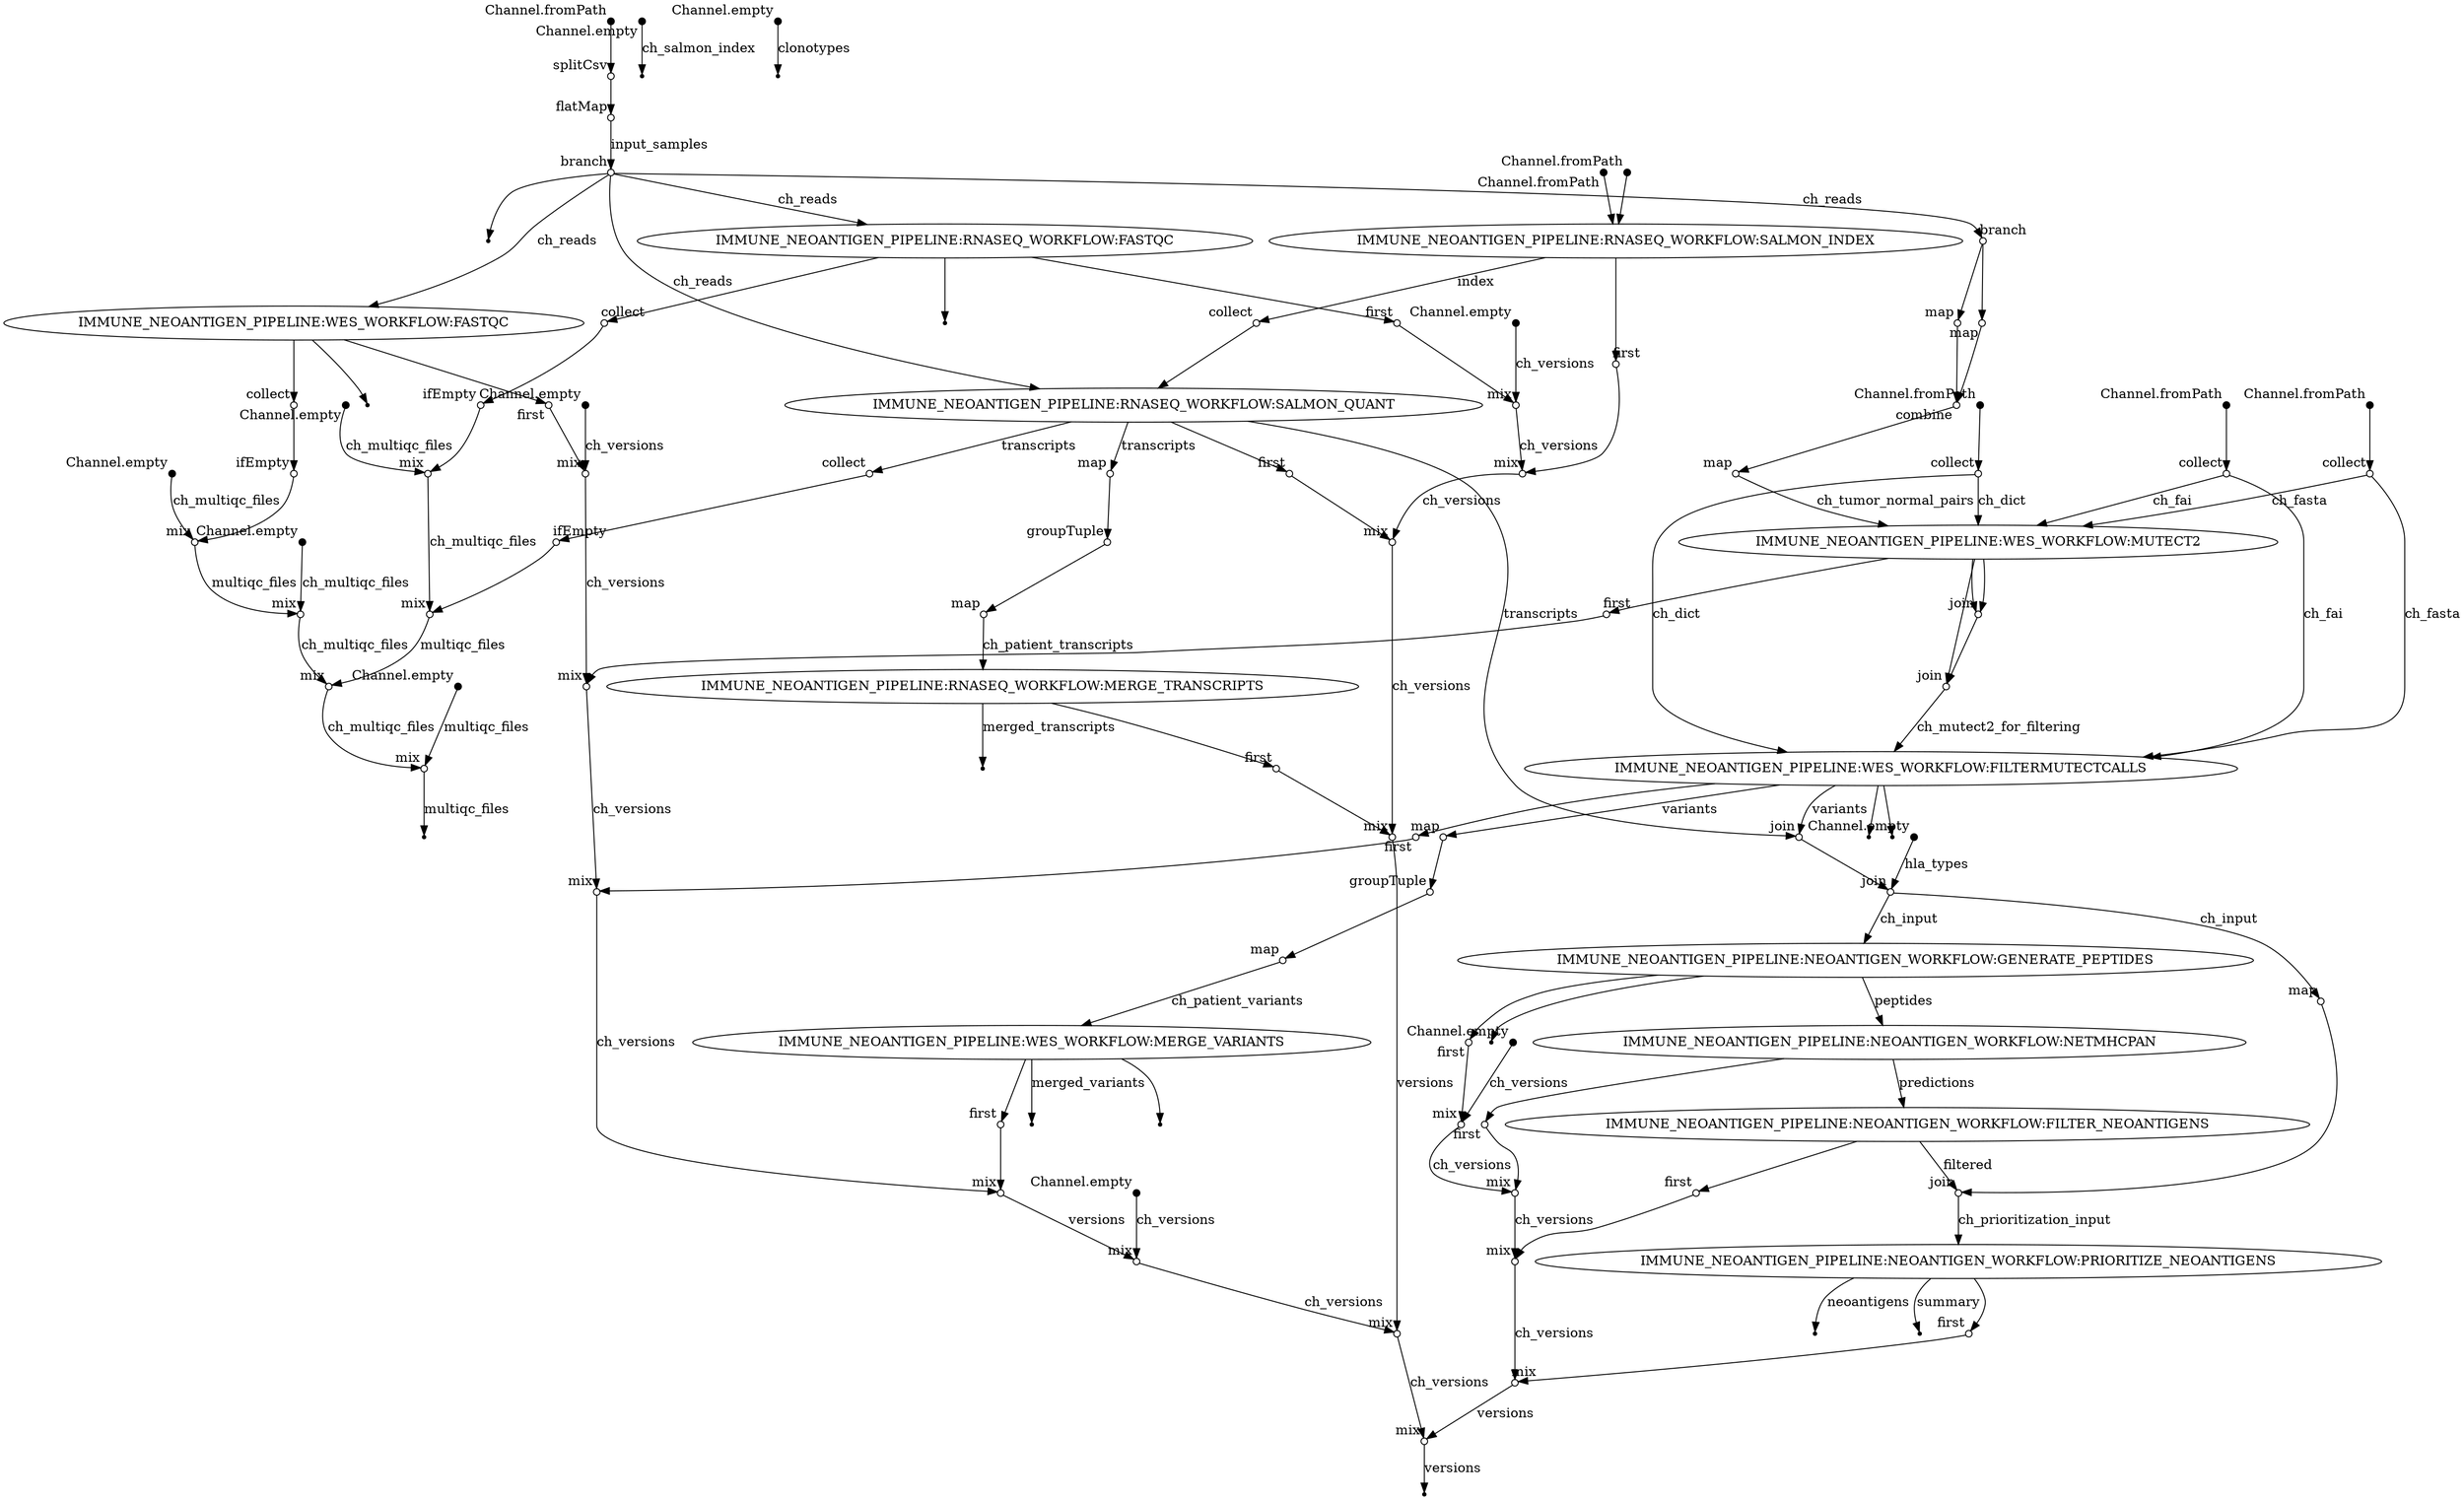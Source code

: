 digraph "pipeline_dag_20250709_222540" {
rankdir=TB;
v0 [shape=point,label="",fixedsize=true,width=0.1,xlabel="Channel.fromPath"];
v1 [shape=circle,label="",fixedsize=true,width=0.1,xlabel="splitCsv"];
v0 -> v1;

v1 [shape=circle,label="",fixedsize=true,width=0.1,xlabel="splitCsv"];
v2 [shape=circle,label="",fixedsize=true,width=0.1,xlabel="flatMap"];
v1 -> v2;

v2 [shape=circle,label="",fixedsize=true,width=0.1,xlabel="flatMap"];
v5 [shape=circle,label="",fixedsize=true,width=0.1,xlabel="branch"];
v2 -> v5 [label="input_samples"];

v3 [shape=point,label="",fixedsize=true,width=0.1,xlabel="Channel.empty"];
v46 [shape=circle,label="",fixedsize=true,width=0.1,xlabel="mix"];
v3 -> v46 [label="ch_versions"];

v4 [shape=point,label="",fixedsize=true,width=0.1,xlabel="Channel.empty"];
v47 [shape=circle,label="",fixedsize=true,width=0.1,xlabel="mix"];
v4 -> v47 [label="ch_multiqc_files"];

v5 [shape=circle,label="",fixedsize=true,width=0.1,xlabel="branch"];
v15 [label="IMMUNE_NEOANTIGEN_PIPELINE:WES_WORKFLOW:FASTQC"];
v5 -> v15 [label="ch_reads"];

v5 [shape=circle,label="",fixedsize=true,width=0.1,xlabel="branch"];
v50 [label="IMMUNE_NEOANTIGEN_PIPELINE:RNASEQ_WORKFLOW:FASTQC"];
v5 -> v50 [label="ch_reads"];

v5 [shape=circle,label="",fixedsize=true,width=0.1,xlabel="branch"];
v6 [shape=point];
v5 -> v6;

v7 [shape=point,label="",fixedsize=true,width=0.1,xlabel="Channel.empty"];
v18 [shape=circle,label="",fixedsize=true,width=0.1,xlabel="mix"];
v7 -> v18 [label="ch_versions"];

v8 [shape=point,label="",fixedsize=true,width=0.1,xlabel="Channel.empty"];
v21 [shape=circle,label="",fixedsize=true,width=0.1,xlabel="mix"];
v8 -> v21 [label="ch_multiqc_files"];

v9 [shape=point,label="",fixedsize=true,width=0.1,xlabel="Channel.fromPath"];
v10 [shape=circle,label="",fixedsize=true,width=0.1,xlabel="collect"];
v9 -> v10;

v10 [shape=circle,label="",fixedsize=true,width=0.1,xlabel="collect"];
v27 [label="IMMUNE_NEOANTIGEN_PIPELINE:WES_WORKFLOW:MUTECT2"];
v10 -> v27 [label="ch_fasta"];

v11 [shape=point,label="",fixedsize=true,width=0.1,xlabel="Channel.fromPath"];
v12 [shape=circle,label="",fixedsize=true,width=0.1,xlabel="collect"];
v11 -> v12;

v12 [shape=circle,label="",fixedsize=true,width=0.1,xlabel="collect"];
v27 [label="IMMUNE_NEOANTIGEN_PIPELINE:WES_WORKFLOW:MUTECT2"];
v12 -> v27 [label="ch_fai"];

v13 [shape=point,label="",fixedsize=true,width=0.1,xlabel="Channel.fromPath"];
v14 [shape=circle,label="",fixedsize=true,width=0.1,xlabel="collect"];
v13 -> v14;

v14 [shape=circle,label="",fixedsize=true,width=0.1,xlabel="collect"];
v27 [label="IMMUNE_NEOANTIGEN_PIPELINE:WES_WORKFLOW:MUTECT2"];
v14 -> v27 [label="ch_dict"];

v15 [label="IMMUNE_NEOANTIGEN_PIPELINE:WES_WORKFLOW:FASTQC"];
v16 [shape=point];
v15 -> v16;

v15 [label="IMMUNE_NEOANTIGEN_PIPELINE:WES_WORKFLOW:FASTQC"];
v19 [shape=circle,label="",fixedsize=true,width=0.1,xlabel="collect"];
v15 -> v19;

v15 [label="IMMUNE_NEOANTIGEN_PIPELINE:WES_WORKFLOW:FASTQC"];
v17 [shape=circle,label="",fixedsize=true,width=0.1,xlabel="first"];
v15 -> v17;

v17 [shape=circle,label="",fixedsize=true,width=0.1,xlabel="first"];
v18 [shape=circle,label="",fixedsize=true,width=0.1,xlabel="mix"];
v17 -> v18;

v18 [shape=circle,label="",fixedsize=true,width=0.1,xlabel="mix"];
v29 [shape=circle,label="",fixedsize=true,width=0.1,xlabel="mix"];
v18 -> v29 [label="ch_versions"];

v19 [shape=circle,label="",fixedsize=true,width=0.1,xlabel="collect"];
v20 [shape=circle,label="",fixedsize=true,width=0.1,xlabel="ifEmpty"];
v19 -> v20;

v20 [shape=circle,label="",fixedsize=true,width=0.1,xlabel="ifEmpty"];
v21 [shape=circle,label="",fixedsize=true,width=0.1,xlabel="mix"];
v20 -> v21;

v21 [shape=circle,label="",fixedsize=true,width=0.1,xlabel="mix"];
v47 [shape=circle,label="",fixedsize=true,width=0.1,xlabel="mix"];
v21 -> v47 [label="multiqc_files"];

v5 [shape=circle,label="",fixedsize=true,width=0.1,xlabel="branch"];
v22 [shape=circle,label="",fixedsize=true,width=0.1,xlabel="branch"];
v5 -> v22 [label="ch_reads"];

v22 [shape=circle,label="",fixedsize=true,width=0.1,xlabel="branch"];
v23 [shape=circle,label="",fixedsize=true,width=0.1,xlabel="map"];
v22 -> v23;

v22 [shape=circle,label="",fixedsize=true,width=0.1,xlabel="branch"];
v24 [shape=circle,label="",fixedsize=true,width=0.1,xlabel="map"];
v22 -> v24;

v23 [shape=circle,label="",fixedsize=true,width=0.1,xlabel="map"];
v25 [shape=circle,label="",fixedsize=true,width=0.1,xlabel="combine"];
v23 -> v25;

v24 [shape=circle,label="",fixedsize=true,width=0.1,xlabel="map"];
v25 [shape=circle,label="",fixedsize=true,width=0.1,xlabel="combine"];
v24 -> v25;

v25 [shape=circle,label="",fixedsize=true,width=0.1,xlabel="combine"];
v26 [shape=circle,label="",fixedsize=true,width=0.1,xlabel="map"];
v25 -> v26;

v26 [shape=circle,label="",fixedsize=true,width=0.1,xlabel="map"];
v27 [label="IMMUNE_NEOANTIGEN_PIPELINE:WES_WORKFLOW:MUTECT2"];
v26 -> v27 [label="ch_tumor_normal_pairs"];

v27 [label="IMMUNE_NEOANTIGEN_PIPELINE:WES_WORKFLOW:MUTECT2"];
v30 [shape=circle,label="",fixedsize=true,width=0.1,xlabel="join"];
v27 -> v30;

v27 [label="IMMUNE_NEOANTIGEN_PIPELINE:WES_WORKFLOW:MUTECT2"];
v30 [shape=circle,label="",fixedsize=true,width=0.1,xlabel="join"];
v27 -> v30;

v27 [label="IMMUNE_NEOANTIGEN_PIPELINE:WES_WORKFLOW:MUTECT2"];
v31 [shape=circle,label="",fixedsize=true,width=0.1,xlabel="join"];
v27 -> v31;

v27 [label="IMMUNE_NEOANTIGEN_PIPELINE:WES_WORKFLOW:MUTECT2"];
v28 [shape=circle,label="",fixedsize=true,width=0.1,xlabel="first"];
v27 -> v28;

v28 [shape=circle,label="",fixedsize=true,width=0.1,xlabel="first"];
v29 [shape=circle,label="",fixedsize=true,width=0.1,xlabel="mix"];
v28 -> v29;

v29 [shape=circle,label="",fixedsize=true,width=0.1,xlabel="mix"];
v36 [shape=circle,label="",fixedsize=true,width=0.1,xlabel="mix"];
v29 -> v36 [label="ch_versions"];

v30 [shape=circle,label="",fixedsize=true,width=0.1,xlabel="join"];
v31 [shape=circle,label="",fixedsize=true,width=0.1,xlabel="join"];
v30 -> v31;

v31 [shape=circle,label="",fixedsize=true,width=0.1,xlabel="join"];
v32 [label="IMMUNE_NEOANTIGEN_PIPELINE:WES_WORKFLOW:FILTERMUTECTCALLS"];
v31 -> v32 [label="ch_mutect2_for_filtering"];

v10 [shape=circle,label="",fixedsize=true,width=0.1,xlabel="collect"];
v32 [label="IMMUNE_NEOANTIGEN_PIPELINE:WES_WORKFLOW:FILTERMUTECTCALLS"];
v10 -> v32 [label="ch_fasta"];

v12 [shape=circle,label="",fixedsize=true,width=0.1,xlabel="collect"];
v32 [label="IMMUNE_NEOANTIGEN_PIPELINE:WES_WORKFLOW:FILTERMUTECTCALLS"];
v12 -> v32 [label="ch_fai"];

v14 [shape=circle,label="",fixedsize=true,width=0.1,xlabel="collect"];
v32 [label="IMMUNE_NEOANTIGEN_PIPELINE:WES_WORKFLOW:FILTERMUTECTCALLS"];
v14 -> v32 [label="ch_dict"];

v32 [label="IMMUNE_NEOANTIGEN_PIPELINE:WES_WORKFLOW:FILTERMUTECTCALLS"];
v38 [shape=circle,label="",fixedsize=true,width=0.1,xlabel="map"];
v32 -> v38 [label="variants"];

v32 [label="IMMUNE_NEOANTIGEN_PIPELINE:WES_WORKFLOW:FILTERMUTECTCALLS"];
v34 [shape=point];
v32 -> v34;

v32 [label="IMMUNE_NEOANTIGEN_PIPELINE:WES_WORKFLOW:FILTERMUTECTCALLS"];
v33 [shape=point];
v32 -> v33;

v32 [label="IMMUNE_NEOANTIGEN_PIPELINE:WES_WORKFLOW:FILTERMUTECTCALLS"];
v35 [shape=circle,label="",fixedsize=true,width=0.1,xlabel="first"];
v32 -> v35;

v35 [shape=circle,label="",fixedsize=true,width=0.1,xlabel="first"];
v36 [shape=circle,label="",fixedsize=true,width=0.1,xlabel="mix"];
v35 -> v36;

v36 [shape=circle,label="",fixedsize=true,width=0.1,xlabel="mix"];
v45 [shape=circle,label="",fixedsize=true,width=0.1,xlabel="mix"];
v36 -> v45 [label="ch_versions"];

v37 [shape=point,label="",fixedsize=true,width=0.1,xlabel="Channel.empty"];
v81 [shape=circle,label="",fixedsize=true,width=0.1,xlabel="join"];
v37 -> v81 [label="hla_types"];

v38 [shape=circle,label="",fixedsize=true,width=0.1,xlabel="map"];
v39 [shape=circle,label="",fixedsize=true,width=0.1,xlabel="groupTuple"];
v38 -> v39;

v39 [shape=circle,label="",fixedsize=true,width=0.1,xlabel="groupTuple"];
v40 [shape=circle,label="",fixedsize=true,width=0.1,xlabel="map"];
v39 -> v40;

v40 [shape=circle,label="",fixedsize=true,width=0.1,xlabel="map"];
v41 [label="IMMUNE_NEOANTIGEN_PIPELINE:WES_WORKFLOW:MERGE_VARIANTS"];
v40 -> v41 [label="ch_patient_variants"];

v41 [label="IMMUNE_NEOANTIGEN_PIPELINE:WES_WORKFLOW:MERGE_VARIANTS"];
v43 [shape=point];
v41 -> v43 [label="merged_variants"];

v41 [label="IMMUNE_NEOANTIGEN_PIPELINE:WES_WORKFLOW:MERGE_VARIANTS"];
v42 [shape=point];
v41 -> v42;

v41 [label="IMMUNE_NEOANTIGEN_PIPELINE:WES_WORKFLOW:MERGE_VARIANTS"];
v44 [shape=circle,label="",fixedsize=true,width=0.1,xlabel="first"];
v41 -> v44;

v44 [shape=circle,label="",fixedsize=true,width=0.1,xlabel="first"];
v45 [shape=circle,label="",fixedsize=true,width=0.1,xlabel="mix"];
v44 -> v45;

v45 [shape=circle,label="",fixedsize=true,width=0.1,xlabel="mix"];
v46 [shape=circle,label="",fixedsize=true,width=0.1,xlabel="mix"];
v45 -> v46 [label="versions"];

v46 [shape=circle,label="",fixedsize=true,width=0.1,xlabel="mix"];
v78 [shape=circle,label="",fixedsize=true,width=0.1,xlabel="mix"];
v46 -> v78 [label="ch_versions"];

v47 [shape=circle,label="",fixedsize=true,width=0.1,xlabel="mix"];
v79 [shape=circle,label="",fixedsize=true,width=0.1,xlabel="mix"];
v47 -> v79 [label="ch_multiqc_files"];

v48 [shape=point,label="",fixedsize=true,width=0.1,xlabel="Channel.empty"];
v53 [shape=circle,label="",fixedsize=true,width=0.1,xlabel="mix"];
v48 -> v53 [label="ch_versions"];

v49 [shape=point,label="",fixedsize=true,width=0.1,xlabel="Channel.empty"];
v56 [shape=circle,label="",fixedsize=true,width=0.1,xlabel="mix"];
v49 -> v56 [label="ch_multiqc_files"];

v50 [label="IMMUNE_NEOANTIGEN_PIPELINE:RNASEQ_WORKFLOW:FASTQC"];
v51 [shape=point];
v50 -> v51;

v50 [label="IMMUNE_NEOANTIGEN_PIPELINE:RNASEQ_WORKFLOW:FASTQC"];
v54 [shape=circle,label="",fixedsize=true,width=0.1,xlabel="collect"];
v50 -> v54;

v50 [label="IMMUNE_NEOANTIGEN_PIPELINE:RNASEQ_WORKFLOW:FASTQC"];
v52 [shape=circle,label="",fixedsize=true,width=0.1,xlabel="first"];
v50 -> v52;

v52 [shape=circle,label="",fixedsize=true,width=0.1,xlabel="first"];
v53 [shape=circle,label="",fixedsize=true,width=0.1,xlabel="mix"];
v52 -> v53;

v53 [shape=circle,label="",fixedsize=true,width=0.1,xlabel="mix"];
v63 [shape=circle,label="",fixedsize=true,width=0.1,xlabel="mix"];
v53 -> v63 [label="ch_versions"];

v54 [shape=circle,label="",fixedsize=true,width=0.1,xlabel="collect"];
v55 [shape=circle,label="",fixedsize=true,width=0.1,xlabel="ifEmpty"];
v54 -> v55;

v55 [shape=circle,label="",fixedsize=true,width=0.1,xlabel="ifEmpty"];
v56 [shape=circle,label="",fixedsize=true,width=0.1,xlabel="mix"];
v55 -> v56;

v56 [shape=circle,label="",fixedsize=true,width=0.1,xlabel="mix"];
v70 [shape=circle,label="",fixedsize=true,width=0.1,xlabel="mix"];
v56 -> v70 [label="ch_multiqc_files"];

v57 [shape=point,label="",fixedsize=true,width=0.1,xlabel="Channel.empty"];
v58 [shape=point];
v57 -> v58 [label="ch_salmon_index"];

v59 [shape=point,label="",fixedsize=true,width=0.1,xlabel="Channel.fromPath"];
v61 [label="IMMUNE_NEOANTIGEN_PIPELINE:RNASEQ_WORKFLOW:SALMON_INDEX"];
v59 -> v61;

v60 [shape=point,label="",fixedsize=true,width=0.1,xlabel="Channel.fromPath"];
v61 [label="IMMUNE_NEOANTIGEN_PIPELINE:RNASEQ_WORKFLOW:SALMON_INDEX"];
v60 -> v61;

v61 [label="IMMUNE_NEOANTIGEN_PIPELINE:RNASEQ_WORKFLOW:SALMON_INDEX"];
v64 [shape=circle,label="",fixedsize=true,width=0.1,xlabel="collect"];
v61 -> v64 [label="index"];

v61 [label="IMMUNE_NEOANTIGEN_PIPELINE:RNASEQ_WORKFLOW:SALMON_INDEX"];
v62 [shape=circle,label="",fixedsize=true,width=0.1,xlabel="first"];
v61 -> v62;

v62 [shape=circle,label="",fixedsize=true,width=0.1,xlabel="first"];
v63 [shape=circle,label="",fixedsize=true,width=0.1,xlabel="mix"];
v62 -> v63;

v63 [shape=circle,label="",fixedsize=true,width=0.1,xlabel="mix"];
v67 [shape=circle,label="",fixedsize=true,width=0.1,xlabel="mix"];
v63 -> v67 [label="ch_versions"];

v64 [shape=circle,label="",fixedsize=true,width=0.1,xlabel="collect"];
v65 [label="IMMUNE_NEOANTIGEN_PIPELINE:RNASEQ_WORKFLOW:SALMON_QUANT"];
v64 -> v65;

v5 [shape=circle,label="",fixedsize=true,width=0.1,xlabel="branch"];
v65 [label="IMMUNE_NEOANTIGEN_PIPELINE:RNASEQ_WORKFLOW:SALMON_QUANT"];
v5 -> v65 [label="ch_reads"];

v65 [label="IMMUNE_NEOANTIGEN_PIPELINE:RNASEQ_WORKFLOW:SALMON_QUANT"];
v68 [shape=circle,label="",fixedsize=true,width=0.1,xlabel="collect"];
v65 -> v68 [label="transcripts"];

v65 [label="IMMUNE_NEOANTIGEN_PIPELINE:RNASEQ_WORKFLOW:SALMON_QUANT"];
v66 [shape=circle,label="",fixedsize=true,width=0.1,xlabel="first"];
v65 -> v66;

v66 [shape=circle,label="",fixedsize=true,width=0.1,xlabel="first"];
v67 [shape=circle,label="",fixedsize=true,width=0.1,xlabel="mix"];
v66 -> v67;

v67 [shape=circle,label="",fixedsize=true,width=0.1,xlabel="mix"];
v77 [shape=circle,label="",fixedsize=true,width=0.1,xlabel="mix"];
v67 -> v77 [label="ch_versions"];

v68 [shape=circle,label="",fixedsize=true,width=0.1,xlabel="collect"];
v69 [shape=circle,label="",fixedsize=true,width=0.1,xlabel="ifEmpty"];
v68 -> v69;

v69 [shape=circle,label="",fixedsize=true,width=0.1,xlabel="ifEmpty"];
v70 [shape=circle,label="",fixedsize=true,width=0.1,xlabel="mix"];
v69 -> v70;

v70 [shape=circle,label="",fixedsize=true,width=0.1,xlabel="mix"];
v79 [shape=circle,label="",fixedsize=true,width=0.1,xlabel="mix"];
v70 -> v79 [label="multiqc_files"];

v65 [label="IMMUNE_NEOANTIGEN_PIPELINE:RNASEQ_WORKFLOW:SALMON_QUANT"];
v71 [shape=circle,label="",fixedsize=true,width=0.1,xlabel="map"];
v65 -> v71 [label="transcripts"];

v71 [shape=circle,label="",fixedsize=true,width=0.1,xlabel="map"];
v72 [shape=circle,label="",fixedsize=true,width=0.1,xlabel="groupTuple"];
v71 -> v72;

v72 [shape=circle,label="",fixedsize=true,width=0.1,xlabel="groupTuple"];
v73 [shape=circle,label="",fixedsize=true,width=0.1,xlabel="map"];
v72 -> v73;

v73 [shape=circle,label="",fixedsize=true,width=0.1,xlabel="map"];
v74 [label="IMMUNE_NEOANTIGEN_PIPELINE:RNASEQ_WORKFLOW:MERGE_TRANSCRIPTS"];
v73 -> v74 [label="ch_patient_transcripts"];

v74 [label="IMMUNE_NEOANTIGEN_PIPELINE:RNASEQ_WORKFLOW:MERGE_TRANSCRIPTS"];
v75 [shape=point];
v74 -> v75 [label="merged_transcripts"];

v74 [label="IMMUNE_NEOANTIGEN_PIPELINE:RNASEQ_WORKFLOW:MERGE_TRANSCRIPTS"];
v76 [shape=circle,label="",fixedsize=true,width=0.1,xlabel="first"];
v74 -> v76;

v76 [shape=circle,label="",fixedsize=true,width=0.1,xlabel="first"];
v77 [shape=circle,label="",fixedsize=true,width=0.1,xlabel="mix"];
v76 -> v77;

v77 [shape=circle,label="",fixedsize=true,width=0.1,xlabel="mix"];
v78 [shape=circle,label="",fixedsize=true,width=0.1,xlabel="mix"];
v77 -> v78 [label="versions"];

v78 [shape=circle,label="",fixedsize=true,width=0.1,xlabel="mix"];
v101 [shape=circle,label="",fixedsize=true,width=0.1,xlabel="mix"];
v78 -> v101 [label="ch_versions"];

v79 [shape=circle,label="",fixedsize=true,width=0.1,xlabel="mix"];
v103 [shape=circle,label="",fixedsize=true,width=0.1,xlabel="mix"];
v79 -> v103 [label="ch_multiqc_files"];

v32 [label="IMMUNE_NEOANTIGEN_PIPELINE:WES_WORKFLOW:FILTERMUTECTCALLS"];
v80 [shape=circle,label="",fixedsize=true,width=0.1,xlabel="join"];
v32 -> v80 [label="variants"];

v65 [label="IMMUNE_NEOANTIGEN_PIPELINE:RNASEQ_WORKFLOW:SALMON_QUANT"];
v80 [shape=circle,label="",fixedsize=true,width=0.1,xlabel="join"];
v65 -> v80 [label="transcripts"];

v80 [shape=circle,label="",fixedsize=true,width=0.1,xlabel="join"];
v81 [shape=circle,label="",fixedsize=true,width=0.1,xlabel="join"];
v80 -> v81;

v81 [shape=circle,label="",fixedsize=true,width=0.1,xlabel="join"];
v84 [label="IMMUNE_NEOANTIGEN_PIPELINE:NEOANTIGEN_WORKFLOW:GENERATE_PEPTIDES"];
v81 -> v84 [label="ch_input"];

v82 [shape=point,label="",fixedsize=true,width=0.1,xlabel="Channel.empty"];
v87 [shape=circle,label="",fixedsize=true,width=0.1,xlabel="mix"];
v82 -> v87 [label="ch_versions"];

v83 [shape=point,label="",fixedsize=true,width=0.1,xlabel="Channel.empty"];
v103 [shape=circle,label="",fixedsize=true,width=0.1,xlabel="mix"];
v83 -> v103 [label="multiqc_files"];

v84 [label="IMMUNE_NEOANTIGEN_PIPELINE:NEOANTIGEN_WORKFLOW:GENERATE_PEPTIDES"];
v88 [label="IMMUNE_NEOANTIGEN_PIPELINE:NEOANTIGEN_WORKFLOW:NETMHCPAN"];
v84 -> v88 [label="peptides"];

v84 [label="IMMUNE_NEOANTIGEN_PIPELINE:NEOANTIGEN_WORKFLOW:GENERATE_PEPTIDES"];
v85 [shape=point];
v84 -> v85;

v84 [label="IMMUNE_NEOANTIGEN_PIPELINE:NEOANTIGEN_WORKFLOW:GENERATE_PEPTIDES"];
v86 [shape=circle,label="",fixedsize=true,width=0.1,xlabel="first"];
v84 -> v86;

v86 [shape=circle,label="",fixedsize=true,width=0.1,xlabel="first"];
v87 [shape=circle,label="",fixedsize=true,width=0.1,xlabel="mix"];
v86 -> v87;

v87 [shape=circle,label="",fixedsize=true,width=0.1,xlabel="mix"];
v90 [shape=circle,label="",fixedsize=true,width=0.1,xlabel="mix"];
v87 -> v90 [label="ch_versions"];

v88 [label="IMMUNE_NEOANTIGEN_PIPELINE:NEOANTIGEN_WORKFLOW:NETMHCPAN"];
v91 [label="IMMUNE_NEOANTIGEN_PIPELINE:NEOANTIGEN_WORKFLOW:FILTER_NEOANTIGENS"];
v88 -> v91 [label="predictions"];

v88 [label="IMMUNE_NEOANTIGEN_PIPELINE:NEOANTIGEN_WORKFLOW:NETMHCPAN"];
v89 [shape=circle,label="",fixedsize=true,width=0.1,xlabel="first"];
v88 -> v89;

v89 [shape=circle,label="",fixedsize=true,width=0.1,xlabel="first"];
v90 [shape=circle,label="",fixedsize=true,width=0.1,xlabel="mix"];
v89 -> v90;

v90 [shape=circle,label="",fixedsize=true,width=0.1,xlabel="mix"];
v93 [shape=circle,label="",fixedsize=true,width=0.1,xlabel="mix"];
v90 -> v93 [label="ch_versions"];

v91 [label="IMMUNE_NEOANTIGEN_PIPELINE:NEOANTIGEN_WORKFLOW:FILTER_NEOANTIGENS"];
v95 [shape=circle,label="",fixedsize=true,width=0.1,xlabel="join"];
v91 -> v95 [label="filtered"];

v91 [label="IMMUNE_NEOANTIGEN_PIPELINE:NEOANTIGEN_WORKFLOW:FILTER_NEOANTIGENS"];
v92 [shape=circle,label="",fixedsize=true,width=0.1,xlabel="first"];
v91 -> v92;

v92 [shape=circle,label="",fixedsize=true,width=0.1,xlabel="first"];
v93 [shape=circle,label="",fixedsize=true,width=0.1,xlabel="mix"];
v92 -> v93;

v93 [shape=circle,label="",fixedsize=true,width=0.1,xlabel="mix"];
v100 [shape=circle,label="",fixedsize=true,width=0.1,xlabel="mix"];
v93 -> v100 [label="ch_versions"];

v81 [shape=circle,label="",fixedsize=true,width=0.1,xlabel="join"];
v94 [shape=circle,label="",fixedsize=true,width=0.1,xlabel="map"];
v81 -> v94 [label="ch_input"];

v94 [shape=circle,label="",fixedsize=true,width=0.1,xlabel="map"];
v95 [shape=circle,label="",fixedsize=true,width=0.1,xlabel="join"];
v94 -> v95;

v95 [shape=circle,label="",fixedsize=true,width=0.1,xlabel="join"];
v96 [label="IMMUNE_NEOANTIGEN_PIPELINE:NEOANTIGEN_WORKFLOW:PRIORITIZE_NEOANTIGENS"];
v95 -> v96 [label="ch_prioritization_input"];

v96 [label="IMMUNE_NEOANTIGEN_PIPELINE:NEOANTIGEN_WORKFLOW:PRIORITIZE_NEOANTIGENS"];
v98 [shape=point];
v96 -> v98 [label="neoantigens"];

v96 [label="IMMUNE_NEOANTIGEN_PIPELINE:NEOANTIGEN_WORKFLOW:PRIORITIZE_NEOANTIGENS"];
v97 [shape=point];
v96 -> v97 [label="summary"];

v96 [label="IMMUNE_NEOANTIGEN_PIPELINE:NEOANTIGEN_WORKFLOW:PRIORITIZE_NEOANTIGENS"];
v99 [shape=circle,label="",fixedsize=true,width=0.1,xlabel="first"];
v96 -> v99;

v99 [shape=circle,label="",fixedsize=true,width=0.1,xlabel="first"];
v100 [shape=circle,label="",fixedsize=true,width=0.1,xlabel="mix"];
v99 -> v100;

v100 [shape=circle,label="",fixedsize=true,width=0.1,xlabel="mix"];
v101 [shape=circle,label="",fixedsize=true,width=0.1,xlabel="mix"];
v100 -> v101 [label="versions"];

v101 [shape=circle,label="",fixedsize=true,width=0.1,xlabel="mix"];
v102 [shape=point];
v101 -> v102 [label="versions"];

v103 [shape=circle,label="",fixedsize=true,width=0.1,xlabel="mix"];
v104 [shape=point];
v103 -> v104 [label="multiqc_files"];

v105 [shape=point,label="",fixedsize=true,width=0.1,xlabel="Channel.empty"];
v106 [shape=point];
v105 -> v106 [label="clonotypes"];

}
